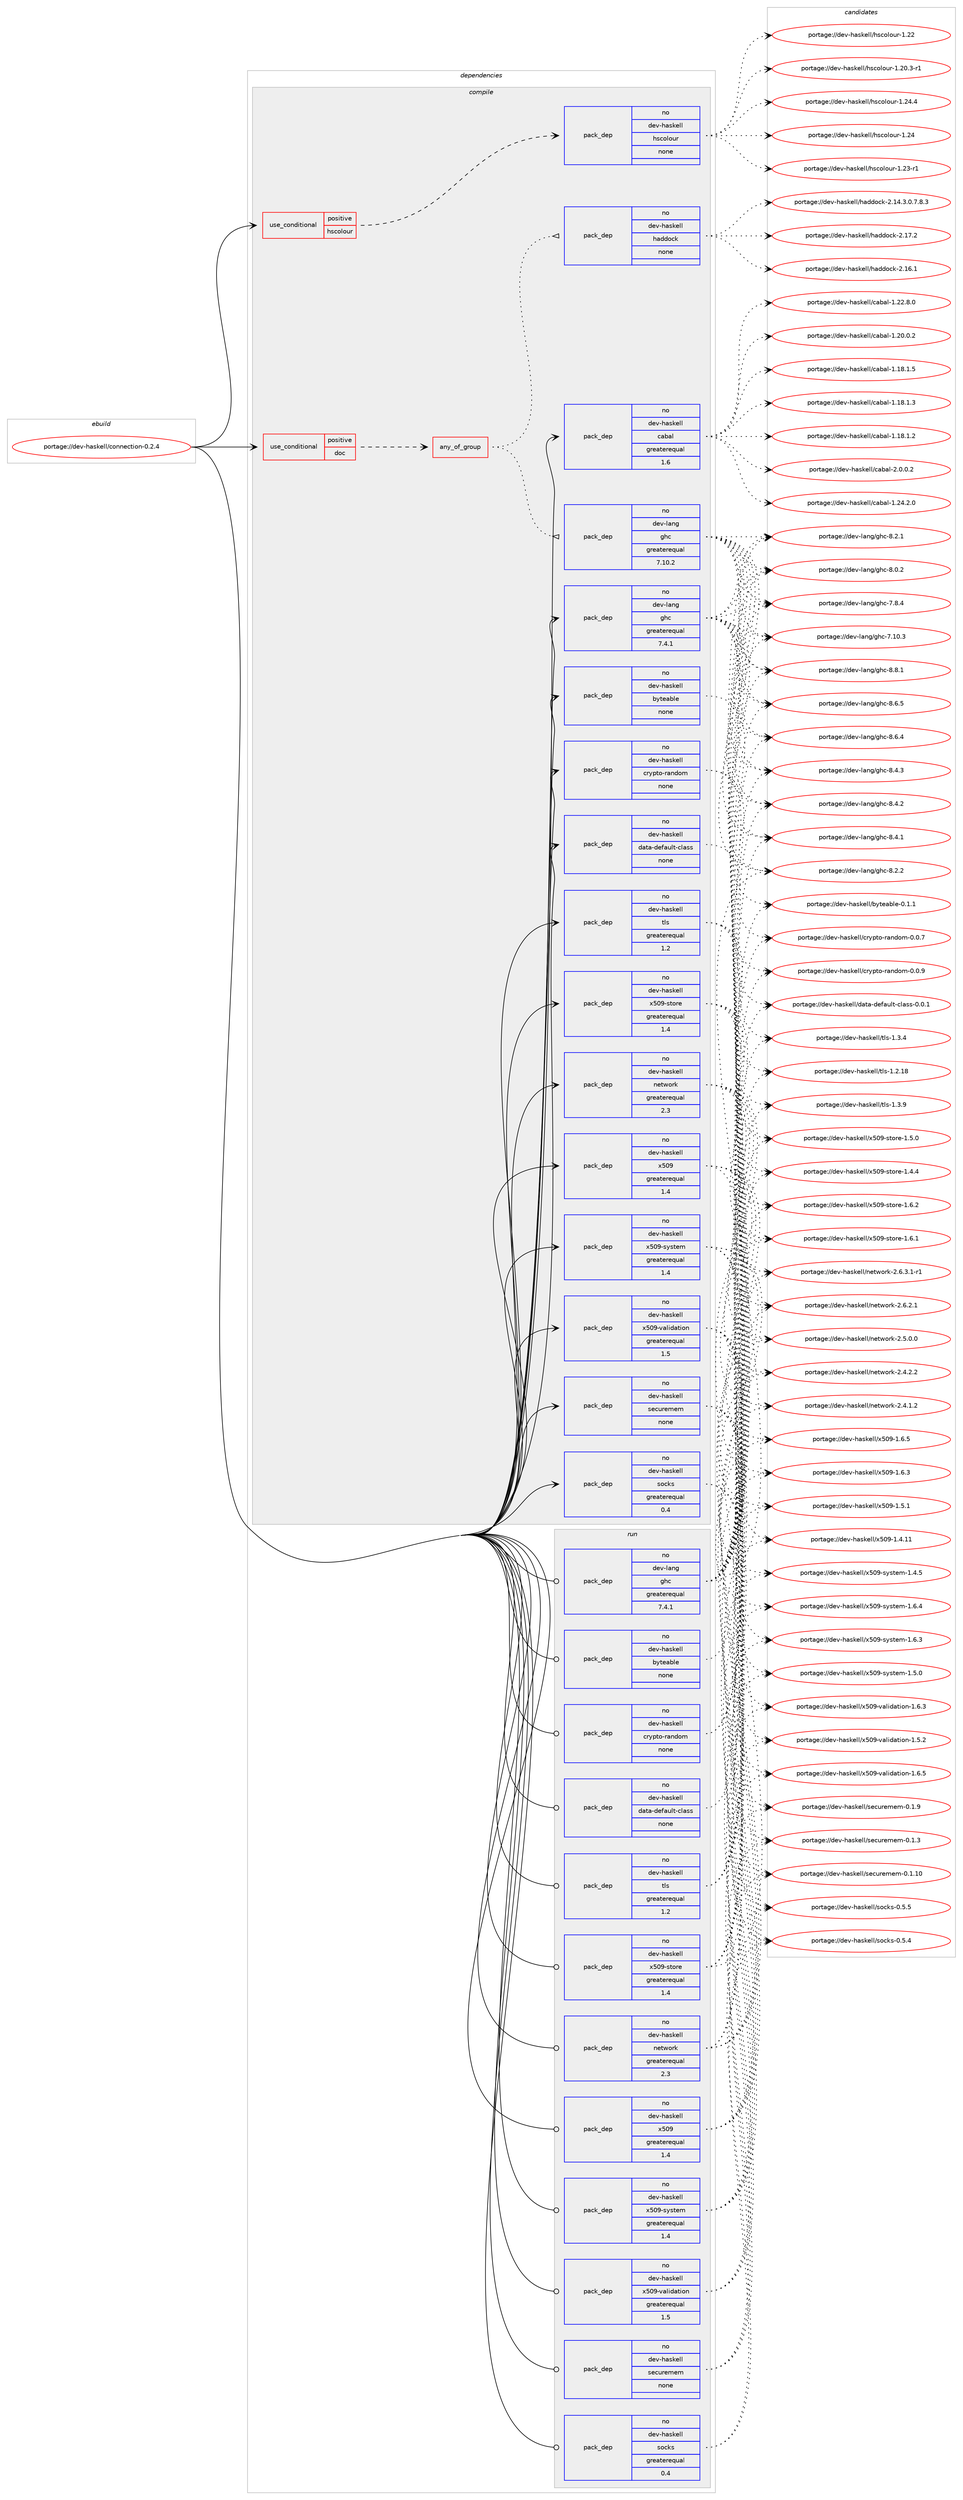 digraph prolog {

# *************
# Graph options
# *************

newrank=true;
concentrate=true;
compound=true;
graph [rankdir=LR,fontname=Helvetica,fontsize=10,ranksep=1.5];#, ranksep=2.5, nodesep=0.2];
edge  [arrowhead=vee];
node  [fontname=Helvetica,fontsize=10];

# **********
# The ebuild
# **********

subgraph cluster_leftcol {
color=gray;
label=<<i>ebuild</i>>;
id [label="portage://dev-haskell/connection-0.2.4", color=red, width=4, href="../dev-haskell/connection-0.2.4.svg"];
}

# ****************
# The dependencies
# ****************

subgraph cluster_midcol {
color=gray;
label=<<i>dependencies</i>>;
subgraph cluster_compile {
fillcolor="#eeeeee";
style=filled;
label=<<i>compile</i>>;
subgraph cond134481 {
dependency566918 [label=<<TABLE BORDER="0" CELLBORDER="1" CELLSPACING="0" CELLPADDING="4"><TR><TD ROWSPAN="3" CELLPADDING="10">use_conditional</TD></TR><TR><TD>positive</TD></TR><TR><TD>doc</TD></TR></TABLE>>, shape=none, color=red];
subgraph any6648 {
dependency566919 [label=<<TABLE BORDER="0" CELLBORDER="1" CELLSPACING="0" CELLPADDING="4"><TR><TD CELLPADDING="10">any_of_group</TD></TR></TABLE>>, shape=none, color=red];subgraph pack425552 {
dependency566920 [label=<<TABLE BORDER="0" CELLBORDER="1" CELLSPACING="0" CELLPADDING="4" WIDTH="220"><TR><TD ROWSPAN="6" CELLPADDING="30">pack_dep</TD></TR><TR><TD WIDTH="110">no</TD></TR><TR><TD>dev-haskell</TD></TR><TR><TD>haddock</TD></TR><TR><TD>none</TD></TR><TR><TD></TD></TR></TABLE>>, shape=none, color=blue];
}
dependency566919:e -> dependency566920:w [weight=20,style="dotted",arrowhead="oinv"];
subgraph pack425553 {
dependency566921 [label=<<TABLE BORDER="0" CELLBORDER="1" CELLSPACING="0" CELLPADDING="4" WIDTH="220"><TR><TD ROWSPAN="6" CELLPADDING="30">pack_dep</TD></TR><TR><TD WIDTH="110">no</TD></TR><TR><TD>dev-lang</TD></TR><TR><TD>ghc</TD></TR><TR><TD>greaterequal</TD></TR><TR><TD>7.10.2</TD></TR></TABLE>>, shape=none, color=blue];
}
dependency566919:e -> dependency566921:w [weight=20,style="dotted",arrowhead="oinv"];
}
dependency566918:e -> dependency566919:w [weight=20,style="dashed",arrowhead="vee"];
}
id:e -> dependency566918:w [weight=20,style="solid",arrowhead="vee"];
subgraph cond134482 {
dependency566922 [label=<<TABLE BORDER="0" CELLBORDER="1" CELLSPACING="0" CELLPADDING="4"><TR><TD ROWSPAN="3" CELLPADDING="10">use_conditional</TD></TR><TR><TD>positive</TD></TR><TR><TD>hscolour</TD></TR></TABLE>>, shape=none, color=red];
subgraph pack425554 {
dependency566923 [label=<<TABLE BORDER="0" CELLBORDER="1" CELLSPACING="0" CELLPADDING="4" WIDTH="220"><TR><TD ROWSPAN="6" CELLPADDING="30">pack_dep</TD></TR><TR><TD WIDTH="110">no</TD></TR><TR><TD>dev-haskell</TD></TR><TR><TD>hscolour</TD></TR><TR><TD>none</TD></TR><TR><TD></TD></TR></TABLE>>, shape=none, color=blue];
}
dependency566922:e -> dependency566923:w [weight=20,style="dashed",arrowhead="vee"];
}
id:e -> dependency566922:w [weight=20,style="solid",arrowhead="vee"];
subgraph pack425555 {
dependency566924 [label=<<TABLE BORDER="0" CELLBORDER="1" CELLSPACING="0" CELLPADDING="4" WIDTH="220"><TR><TD ROWSPAN="6" CELLPADDING="30">pack_dep</TD></TR><TR><TD WIDTH="110">no</TD></TR><TR><TD>dev-haskell</TD></TR><TR><TD>byteable</TD></TR><TR><TD>none</TD></TR><TR><TD></TD></TR></TABLE>>, shape=none, color=blue];
}
id:e -> dependency566924:w [weight=20,style="solid",arrowhead="vee"];
subgraph pack425556 {
dependency566925 [label=<<TABLE BORDER="0" CELLBORDER="1" CELLSPACING="0" CELLPADDING="4" WIDTH="220"><TR><TD ROWSPAN="6" CELLPADDING="30">pack_dep</TD></TR><TR><TD WIDTH="110">no</TD></TR><TR><TD>dev-haskell</TD></TR><TR><TD>cabal</TD></TR><TR><TD>greaterequal</TD></TR><TR><TD>1.6</TD></TR></TABLE>>, shape=none, color=blue];
}
id:e -> dependency566925:w [weight=20,style="solid",arrowhead="vee"];
subgraph pack425557 {
dependency566926 [label=<<TABLE BORDER="0" CELLBORDER="1" CELLSPACING="0" CELLPADDING="4" WIDTH="220"><TR><TD ROWSPAN="6" CELLPADDING="30">pack_dep</TD></TR><TR><TD WIDTH="110">no</TD></TR><TR><TD>dev-haskell</TD></TR><TR><TD>crypto-random</TD></TR><TR><TD>none</TD></TR><TR><TD></TD></TR></TABLE>>, shape=none, color=blue];
}
id:e -> dependency566926:w [weight=20,style="solid",arrowhead="vee"];
subgraph pack425558 {
dependency566927 [label=<<TABLE BORDER="0" CELLBORDER="1" CELLSPACING="0" CELLPADDING="4" WIDTH="220"><TR><TD ROWSPAN="6" CELLPADDING="30">pack_dep</TD></TR><TR><TD WIDTH="110">no</TD></TR><TR><TD>dev-haskell</TD></TR><TR><TD>data-default-class</TD></TR><TR><TD>none</TD></TR><TR><TD></TD></TR></TABLE>>, shape=none, color=blue];
}
id:e -> dependency566927:w [weight=20,style="solid",arrowhead="vee"];
subgraph pack425559 {
dependency566928 [label=<<TABLE BORDER="0" CELLBORDER="1" CELLSPACING="0" CELLPADDING="4" WIDTH="220"><TR><TD ROWSPAN="6" CELLPADDING="30">pack_dep</TD></TR><TR><TD WIDTH="110">no</TD></TR><TR><TD>dev-haskell</TD></TR><TR><TD>network</TD></TR><TR><TD>greaterequal</TD></TR><TR><TD>2.3</TD></TR></TABLE>>, shape=none, color=blue];
}
id:e -> dependency566928:w [weight=20,style="solid",arrowhead="vee"];
subgraph pack425560 {
dependency566929 [label=<<TABLE BORDER="0" CELLBORDER="1" CELLSPACING="0" CELLPADDING="4" WIDTH="220"><TR><TD ROWSPAN="6" CELLPADDING="30">pack_dep</TD></TR><TR><TD WIDTH="110">no</TD></TR><TR><TD>dev-haskell</TD></TR><TR><TD>securemem</TD></TR><TR><TD>none</TD></TR><TR><TD></TD></TR></TABLE>>, shape=none, color=blue];
}
id:e -> dependency566929:w [weight=20,style="solid",arrowhead="vee"];
subgraph pack425561 {
dependency566930 [label=<<TABLE BORDER="0" CELLBORDER="1" CELLSPACING="0" CELLPADDING="4" WIDTH="220"><TR><TD ROWSPAN="6" CELLPADDING="30">pack_dep</TD></TR><TR><TD WIDTH="110">no</TD></TR><TR><TD>dev-haskell</TD></TR><TR><TD>socks</TD></TR><TR><TD>greaterequal</TD></TR><TR><TD>0.4</TD></TR></TABLE>>, shape=none, color=blue];
}
id:e -> dependency566930:w [weight=20,style="solid",arrowhead="vee"];
subgraph pack425562 {
dependency566931 [label=<<TABLE BORDER="0" CELLBORDER="1" CELLSPACING="0" CELLPADDING="4" WIDTH="220"><TR><TD ROWSPAN="6" CELLPADDING="30">pack_dep</TD></TR><TR><TD WIDTH="110">no</TD></TR><TR><TD>dev-haskell</TD></TR><TR><TD>tls</TD></TR><TR><TD>greaterequal</TD></TR><TR><TD>1.2</TD></TR></TABLE>>, shape=none, color=blue];
}
id:e -> dependency566931:w [weight=20,style="solid",arrowhead="vee"];
subgraph pack425563 {
dependency566932 [label=<<TABLE BORDER="0" CELLBORDER="1" CELLSPACING="0" CELLPADDING="4" WIDTH="220"><TR><TD ROWSPAN="6" CELLPADDING="30">pack_dep</TD></TR><TR><TD WIDTH="110">no</TD></TR><TR><TD>dev-haskell</TD></TR><TR><TD>x509</TD></TR><TR><TD>greaterequal</TD></TR><TR><TD>1.4</TD></TR></TABLE>>, shape=none, color=blue];
}
id:e -> dependency566932:w [weight=20,style="solid",arrowhead="vee"];
subgraph pack425564 {
dependency566933 [label=<<TABLE BORDER="0" CELLBORDER="1" CELLSPACING="0" CELLPADDING="4" WIDTH="220"><TR><TD ROWSPAN="6" CELLPADDING="30">pack_dep</TD></TR><TR><TD WIDTH="110">no</TD></TR><TR><TD>dev-haskell</TD></TR><TR><TD>x509-store</TD></TR><TR><TD>greaterequal</TD></TR><TR><TD>1.4</TD></TR></TABLE>>, shape=none, color=blue];
}
id:e -> dependency566933:w [weight=20,style="solid",arrowhead="vee"];
subgraph pack425565 {
dependency566934 [label=<<TABLE BORDER="0" CELLBORDER="1" CELLSPACING="0" CELLPADDING="4" WIDTH="220"><TR><TD ROWSPAN="6" CELLPADDING="30">pack_dep</TD></TR><TR><TD WIDTH="110">no</TD></TR><TR><TD>dev-haskell</TD></TR><TR><TD>x509-system</TD></TR><TR><TD>greaterequal</TD></TR><TR><TD>1.4</TD></TR></TABLE>>, shape=none, color=blue];
}
id:e -> dependency566934:w [weight=20,style="solid",arrowhead="vee"];
subgraph pack425566 {
dependency566935 [label=<<TABLE BORDER="0" CELLBORDER="1" CELLSPACING="0" CELLPADDING="4" WIDTH="220"><TR><TD ROWSPAN="6" CELLPADDING="30">pack_dep</TD></TR><TR><TD WIDTH="110">no</TD></TR><TR><TD>dev-haskell</TD></TR><TR><TD>x509-validation</TD></TR><TR><TD>greaterequal</TD></TR><TR><TD>1.5</TD></TR></TABLE>>, shape=none, color=blue];
}
id:e -> dependency566935:w [weight=20,style="solid",arrowhead="vee"];
subgraph pack425567 {
dependency566936 [label=<<TABLE BORDER="0" CELLBORDER="1" CELLSPACING="0" CELLPADDING="4" WIDTH="220"><TR><TD ROWSPAN="6" CELLPADDING="30">pack_dep</TD></TR><TR><TD WIDTH="110">no</TD></TR><TR><TD>dev-lang</TD></TR><TR><TD>ghc</TD></TR><TR><TD>greaterequal</TD></TR><TR><TD>7.4.1</TD></TR></TABLE>>, shape=none, color=blue];
}
id:e -> dependency566936:w [weight=20,style="solid",arrowhead="vee"];
}
subgraph cluster_compileandrun {
fillcolor="#eeeeee";
style=filled;
label=<<i>compile and run</i>>;
}
subgraph cluster_run {
fillcolor="#eeeeee";
style=filled;
label=<<i>run</i>>;
subgraph pack425568 {
dependency566937 [label=<<TABLE BORDER="0" CELLBORDER="1" CELLSPACING="0" CELLPADDING="4" WIDTH="220"><TR><TD ROWSPAN="6" CELLPADDING="30">pack_dep</TD></TR><TR><TD WIDTH="110">no</TD></TR><TR><TD>dev-haskell</TD></TR><TR><TD>byteable</TD></TR><TR><TD>none</TD></TR><TR><TD></TD></TR></TABLE>>, shape=none, color=blue];
}
id:e -> dependency566937:w [weight=20,style="solid",arrowhead="odot"];
subgraph pack425569 {
dependency566938 [label=<<TABLE BORDER="0" CELLBORDER="1" CELLSPACING="0" CELLPADDING="4" WIDTH="220"><TR><TD ROWSPAN="6" CELLPADDING="30">pack_dep</TD></TR><TR><TD WIDTH="110">no</TD></TR><TR><TD>dev-haskell</TD></TR><TR><TD>crypto-random</TD></TR><TR><TD>none</TD></TR><TR><TD></TD></TR></TABLE>>, shape=none, color=blue];
}
id:e -> dependency566938:w [weight=20,style="solid",arrowhead="odot"];
subgraph pack425570 {
dependency566939 [label=<<TABLE BORDER="0" CELLBORDER="1" CELLSPACING="0" CELLPADDING="4" WIDTH="220"><TR><TD ROWSPAN="6" CELLPADDING="30">pack_dep</TD></TR><TR><TD WIDTH="110">no</TD></TR><TR><TD>dev-haskell</TD></TR><TR><TD>data-default-class</TD></TR><TR><TD>none</TD></TR><TR><TD></TD></TR></TABLE>>, shape=none, color=blue];
}
id:e -> dependency566939:w [weight=20,style="solid",arrowhead="odot"];
subgraph pack425571 {
dependency566940 [label=<<TABLE BORDER="0" CELLBORDER="1" CELLSPACING="0" CELLPADDING="4" WIDTH="220"><TR><TD ROWSPAN="6" CELLPADDING="30">pack_dep</TD></TR><TR><TD WIDTH="110">no</TD></TR><TR><TD>dev-haskell</TD></TR><TR><TD>network</TD></TR><TR><TD>greaterequal</TD></TR><TR><TD>2.3</TD></TR></TABLE>>, shape=none, color=blue];
}
id:e -> dependency566940:w [weight=20,style="solid",arrowhead="odot"];
subgraph pack425572 {
dependency566941 [label=<<TABLE BORDER="0" CELLBORDER="1" CELLSPACING="0" CELLPADDING="4" WIDTH="220"><TR><TD ROWSPAN="6" CELLPADDING="30">pack_dep</TD></TR><TR><TD WIDTH="110">no</TD></TR><TR><TD>dev-haskell</TD></TR><TR><TD>securemem</TD></TR><TR><TD>none</TD></TR><TR><TD></TD></TR></TABLE>>, shape=none, color=blue];
}
id:e -> dependency566941:w [weight=20,style="solid",arrowhead="odot"];
subgraph pack425573 {
dependency566942 [label=<<TABLE BORDER="0" CELLBORDER="1" CELLSPACING="0" CELLPADDING="4" WIDTH="220"><TR><TD ROWSPAN="6" CELLPADDING="30">pack_dep</TD></TR><TR><TD WIDTH="110">no</TD></TR><TR><TD>dev-haskell</TD></TR><TR><TD>socks</TD></TR><TR><TD>greaterequal</TD></TR><TR><TD>0.4</TD></TR></TABLE>>, shape=none, color=blue];
}
id:e -> dependency566942:w [weight=20,style="solid",arrowhead="odot"];
subgraph pack425574 {
dependency566943 [label=<<TABLE BORDER="0" CELLBORDER="1" CELLSPACING="0" CELLPADDING="4" WIDTH="220"><TR><TD ROWSPAN="6" CELLPADDING="30">pack_dep</TD></TR><TR><TD WIDTH="110">no</TD></TR><TR><TD>dev-haskell</TD></TR><TR><TD>tls</TD></TR><TR><TD>greaterequal</TD></TR><TR><TD>1.2</TD></TR></TABLE>>, shape=none, color=blue];
}
id:e -> dependency566943:w [weight=20,style="solid",arrowhead="odot"];
subgraph pack425575 {
dependency566944 [label=<<TABLE BORDER="0" CELLBORDER="1" CELLSPACING="0" CELLPADDING="4" WIDTH="220"><TR><TD ROWSPAN="6" CELLPADDING="30">pack_dep</TD></TR><TR><TD WIDTH="110">no</TD></TR><TR><TD>dev-haskell</TD></TR><TR><TD>x509</TD></TR><TR><TD>greaterequal</TD></TR><TR><TD>1.4</TD></TR></TABLE>>, shape=none, color=blue];
}
id:e -> dependency566944:w [weight=20,style="solid",arrowhead="odot"];
subgraph pack425576 {
dependency566945 [label=<<TABLE BORDER="0" CELLBORDER="1" CELLSPACING="0" CELLPADDING="4" WIDTH="220"><TR><TD ROWSPAN="6" CELLPADDING="30">pack_dep</TD></TR><TR><TD WIDTH="110">no</TD></TR><TR><TD>dev-haskell</TD></TR><TR><TD>x509-store</TD></TR><TR><TD>greaterequal</TD></TR><TR><TD>1.4</TD></TR></TABLE>>, shape=none, color=blue];
}
id:e -> dependency566945:w [weight=20,style="solid",arrowhead="odot"];
subgraph pack425577 {
dependency566946 [label=<<TABLE BORDER="0" CELLBORDER="1" CELLSPACING="0" CELLPADDING="4" WIDTH="220"><TR><TD ROWSPAN="6" CELLPADDING="30">pack_dep</TD></TR><TR><TD WIDTH="110">no</TD></TR><TR><TD>dev-haskell</TD></TR><TR><TD>x509-system</TD></TR><TR><TD>greaterequal</TD></TR><TR><TD>1.4</TD></TR></TABLE>>, shape=none, color=blue];
}
id:e -> dependency566946:w [weight=20,style="solid",arrowhead="odot"];
subgraph pack425578 {
dependency566947 [label=<<TABLE BORDER="0" CELLBORDER="1" CELLSPACING="0" CELLPADDING="4" WIDTH="220"><TR><TD ROWSPAN="6" CELLPADDING="30">pack_dep</TD></TR><TR><TD WIDTH="110">no</TD></TR><TR><TD>dev-haskell</TD></TR><TR><TD>x509-validation</TD></TR><TR><TD>greaterequal</TD></TR><TR><TD>1.5</TD></TR></TABLE>>, shape=none, color=blue];
}
id:e -> dependency566947:w [weight=20,style="solid",arrowhead="odot"];
subgraph pack425579 {
dependency566948 [label=<<TABLE BORDER="0" CELLBORDER="1" CELLSPACING="0" CELLPADDING="4" WIDTH="220"><TR><TD ROWSPAN="6" CELLPADDING="30">pack_dep</TD></TR><TR><TD WIDTH="110">no</TD></TR><TR><TD>dev-lang</TD></TR><TR><TD>ghc</TD></TR><TR><TD>greaterequal</TD></TR><TR><TD>7.4.1</TD></TR></TABLE>>, shape=none, color=blue];
}
id:e -> dependency566948:w [weight=20,style="solid",arrowhead="odot"];
}
}

# **************
# The candidates
# **************

subgraph cluster_choices {
rank=same;
color=gray;
label=<<i>candidates</i>>;

subgraph choice425552 {
color=black;
nodesep=1;
choice100101118451049711510710110810847104971001001119910745504649554650 [label="portage://dev-haskell/haddock-2.17.2", color=red, width=4,href="../dev-haskell/haddock-2.17.2.svg"];
choice100101118451049711510710110810847104971001001119910745504649544649 [label="portage://dev-haskell/haddock-2.16.1", color=red, width=4,href="../dev-haskell/haddock-2.16.1.svg"];
choice1001011184510497115107101108108471049710010011199107455046495246514648465546564651 [label="portage://dev-haskell/haddock-2.14.3.0.7.8.3", color=red, width=4,href="../dev-haskell/haddock-2.14.3.0.7.8.3.svg"];
dependency566920:e -> choice100101118451049711510710110810847104971001001119910745504649554650:w [style=dotted,weight="100"];
dependency566920:e -> choice100101118451049711510710110810847104971001001119910745504649544649:w [style=dotted,weight="100"];
dependency566920:e -> choice1001011184510497115107101108108471049710010011199107455046495246514648465546564651:w [style=dotted,weight="100"];
}
subgraph choice425553 {
color=black;
nodesep=1;
choice10010111845108971101034710310499455646564649 [label="portage://dev-lang/ghc-8.8.1", color=red, width=4,href="../dev-lang/ghc-8.8.1.svg"];
choice10010111845108971101034710310499455646544653 [label="portage://dev-lang/ghc-8.6.5", color=red, width=4,href="../dev-lang/ghc-8.6.5.svg"];
choice10010111845108971101034710310499455646544652 [label="portage://dev-lang/ghc-8.6.4", color=red, width=4,href="../dev-lang/ghc-8.6.4.svg"];
choice10010111845108971101034710310499455646524651 [label="portage://dev-lang/ghc-8.4.3", color=red, width=4,href="../dev-lang/ghc-8.4.3.svg"];
choice10010111845108971101034710310499455646524650 [label="portage://dev-lang/ghc-8.4.2", color=red, width=4,href="../dev-lang/ghc-8.4.2.svg"];
choice10010111845108971101034710310499455646524649 [label="portage://dev-lang/ghc-8.4.1", color=red, width=4,href="../dev-lang/ghc-8.4.1.svg"];
choice10010111845108971101034710310499455646504650 [label="portage://dev-lang/ghc-8.2.2", color=red, width=4,href="../dev-lang/ghc-8.2.2.svg"];
choice10010111845108971101034710310499455646504649 [label="portage://dev-lang/ghc-8.2.1", color=red, width=4,href="../dev-lang/ghc-8.2.1.svg"];
choice10010111845108971101034710310499455646484650 [label="portage://dev-lang/ghc-8.0.2", color=red, width=4,href="../dev-lang/ghc-8.0.2.svg"];
choice10010111845108971101034710310499455546564652 [label="portage://dev-lang/ghc-7.8.4", color=red, width=4,href="../dev-lang/ghc-7.8.4.svg"];
choice1001011184510897110103471031049945554649484651 [label="portage://dev-lang/ghc-7.10.3", color=red, width=4,href="../dev-lang/ghc-7.10.3.svg"];
dependency566921:e -> choice10010111845108971101034710310499455646564649:w [style=dotted,weight="100"];
dependency566921:e -> choice10010111845108971101034710310499455646544653:w [style=dotted,weight="100"];
dependency566921:e -> choice10010111845108971101034710310499455646544652:w [style=dotted,weight="100"];
dependency566921:e -> choice10010111845108971101034710310499455646524651:w [style=dotted,weight="100"];
dependency566921:e -> choice10010111845108971101034710310499455646524650:w [style=dotted,weight="100"];
dependency566921:e -> choice10010111845108971101034710310499455646524649:w [style=dotted,weight="100"];
dependency566921:e -> choice10010111845108971101034710310499455646504650:w [style=dotted,weight="100"];
dependency566921:e -> choice10010111845108971101034710310499455646504649:w [style=dotted,weight="100"];
dependency566921:e -> choice10010111845108971101034710310499455646484650:w [style=dotted,weight="100"];
dependency566921:e -> choice10010111845108971101034710310499455546564652:w [style=dotted,weight="100"];
dependency566921:e -> choice1001011184510897110103471031049945554649484651:w [style=dotted,weight="100"];
}
subgraph choice425554 {
color=black;
nodesep=1;
choice1001011184510497115107101108108471041159911110811111711445494650524652 [label="portage://dev-haskell/hscolour-1.24.4", color=red, width=4,href="../dev-haskell/hscolour-1.24.4.svg"];
choice100101118451049711510710110810847104115991111081111171144549465052 [label="portage://dev-haskell/hscolour-1.24", color=red, width=4,href="../dev-haskell/hscolour-1.24.svg"];
choice1001011184510497115107101108108471041159911110811111711445494650514511449 [label="portage://dev-haskell/hscolour-1.23-r1", color=red, width=4,href="../dev-haskell/hscolour-1.23-r1.svg"];
choice100101118451049711510710110810847104115991111081111171144549465050 [label="portage://dev-haskell/hscolour-1.22", color=red, width=4,href="../dev-haskell/hscolour-1.22.svg"];
choice10010111845104971151071011081084710411599111108111117114454946504846514511449 [label="portage://dev-haskell/hscolour-1.20.3-r1", color=red, width=4,href="../dev-haskell/hscolour-1.20.3-r1.svg"];
dependency566923:e -> choice1001011184510497115107101108108471041159911110811111711445494650524652:w [style=dotted,weight="100"];
dependency566923:e -> choice100101118451049711510710110810847104115991111081111171144549465052:w [style=dotted,weight="100"];
dependency566923:e -> choice1001011184510497115107101108108471041159911110811111711445494650514511449:w [style=dotted,weight="100"];
dependency566923:e -> choice100101118451049711510710110810847104115991111081111171144549465050:w [style=dotted,weight="100"];
dependency566923:e -> choice10010111845104971151071011081084710411599111108111117114454946504846514511449:w [style=dotted,weight="100"];
}
subgraph choice425555 {
color=black;
nodesep=1;
choice100101118451049711510710110810847981211161019798108101454846494649 [label="portage://dev-haskell/byteable-0.1.1", color=red, width=4,href="../dev-haskell/byteable-0.1.1.svg"];
dependency566924:e -> choice100101118451049711510710110810847981211161019798108101454846494649:w [style=dotted,weight="100"];
}
subgraph choice425556 {
color=black;
nodesep=1;
choice100101118451049711510710110810847999798971084550464846484650 [label="portage://dev-haskell/cabal-2.0.0.2", color=red, width=4,href="../dev-haskell/cabal-2.0.0.2.svg"];
choice10010111845104971151071011081084799979897108454946505246504648 [label="portage://dev-haskell/cabal-1.24.2.0", color=red, width=4,href="../dev-haskell/cabal-1.24.2.0.svg"];
choice10010111845104971151071011081084799979897108454946505046564648 [label="portage://dev-haskell/cabal-1.22.8.0", color=red, width=4,href="../dev-haskell/cabal-1.22.8.0.svg"];
choice10010111845104971151071011081084799979897108454946504846484650 [label="portage://dev-haskell/cabal-1.20.0.2", color=red, width=4,href="../dev-haskell/cabal-1.20.0.2.svg"];
choice10010111845104971151071011081084799979897108454946495646494653 [label="portage://dev-haskell/cabal-1.18.1.5", color=red, width=4,href="../dev-haskell/cabal-1.18.1.5.svg"];
choice10010111845104971151071011081084799979897108454946495646494651 [label="portage://dev-haskell/cabal-1.18.1.3", color=red, width=4,href="../dev-haskell/cabal-1.18.1.3.svg"];
choice10010111845104971151071011081084799979897108454946495646494650 [label="portage://dev-haskell/cabal-1.18.1.2", color=red, width=4,href="../dev-haskell/cabal-1.18.1.2.svg"];
dependency566925:e -> choice100101118451049711510710110810847999798971084550464846484650:w [style=dotted,weight="100"];
dependency566925:e -> choice10010111845104971151071011081084799979897108454946505246504648:w [style=dotted,weight="100"];
dependency566925:e -> choice10010111845104971151071011081084799979897108454946505046564648:w [style=dotted,weight="100"];
dependency566925:e -> choice10010111845104971151071011081084799979897108454946504846484650:w [style=dotted,weight="100"];
dependency566925:e -> choice10010111845104971151071011081084799979897108454946495646494653:w [style=dotted,weight="100"];
dependency566925:e -> choice10010111845104971151071011081084799979897108454946495646494651:w [style=dotted,weight="100"];
dependency566925:e -> choice10010111845104971151071011081084799979897108454946495646494650:w [style=dotted,weight="100"];
}
subgraph choice425557 {
color=black;
nodesep=1;
choice100101118451049711510710110810847991141211121161114511497110100111109454846484657 [label="portage://dev-haskell/crypto-random-0.0.9", color=red, width=4,href="../dev-haskell/crypto-random-0.0.9.svg"];
choice100101118451049711510710110810847991141211121161114511497110100111109454846484655 [label="portage://dev-haskell/crypto-random-0.0.7", color=red, width=4,href="../dev-haskell/crypto-random-0.0.7.svg"];
dependency566926:e -> choice100101118451049711510710110810847991141211121161114511497110100111109454846484657:w [style=dotted,weight="100"];
dependency566926:e -> choice100101118451049711510710110810847991141211121161114511497110100111109454846484655:w [style=dotted,weight="100"];
}
subgraph choice425558 {
color=black;
nodesep=1;
choice10010111845104971151071011081084710097116974510010110297117108116459910897115115454846484649 [label="portage://dev-haskell/data-default-class-0.0.1", color=red, width=4,href="../dev-haskell/data-default-class-0.0.1.svg"];
dependency566927:e -> choice10010111845104971151071011081084710097116974510010110297117108116459910897115115454846484649:w [style=dotted,weight="100"];
}
subgraph choice425559 {
color=black;
nodesep=1;
choice10010111845104971151071011081084711010111611911111410745504654465146494511449 [label="portage://dev-haskell/network-2.6.3.1-r1", color=red, width=4,href="../dev-haskell/network-2.6.3.1-r1.svg"];
choice1001011184510497115107101108108471101011161191111141074550465446504649 [label="portage://dev-haskell/network-2.6.2.1", color=red, width=4,href="../dev-haskell/network-2.6.2.1.svg"];
choice1001011184510497115107101108108471101011161191111141074550465346484648 [label="portage://dev-haskell/network-2.5.0.0", color=red, width=4,href="../dev-haskell/network-2.5.0.0.svg"];
choice1001011184510497115107101108108471101011161191111141074550465246504650 [label="portage://dev-haskell/network-2.4.2.2", color=red, width=4,href="../dev-haskell/network-2.4.2.2.svg"];
choice1001011184510497115107101108108471101011161191111141074550465246494650 [label="portage://dev-haskell/network-2.4.1.2", color=red, width=4,href="../dev-haskell/network-2.4.1.2.svg"];
dependency566928:e -> choice10010111845104971151071011081084711010111611911111410745504654465146494511449:w [style=dotted,weight="100"];
dependency566928:e -> choice1001011184510497115107101108108471101011161191111141074550465446504649:w [style=dotted,weight="100"];
dependency566928:e -> choice1001011184510497115107101108108471101011161191111141074550465346484648:w [style=dotted,weight="100"];
dependency566928:e -> choice1001011184510497115107101108108471101011161191111141074550465246504650:w [style=dotted,weight="100"];
dependency566928:e -> choice1001011184510497115107101108108471101011161191111141074550465246494650:w [style=dotted,weight="100"];
}
subgraph choice425560 {
color=black;
nodesep=1;
choice10010111845104971151071011081084711510199117114101109101109454846494657 [label="portage://dev-haskell/securemem-0.1.9", color=red, width=4,href="../dev-haskell/securemem-0.1.9.svg"];
choice10010111845104971151071011081084711510199117114101109101109454846494651 [label="portage://dev-haskell/securemem-0.1.3", color=red, width=4,href="../dev-haskell/securemem-0.1.3.svg"];
choice1001011184510497115107101108108471151019911711410110910110945484649464948 [label="portage://dev-haskell/securemem-0.1.10", color=red, width=4,href="../dev-haskell/securemem-0.1.10.svg"];
dependency566929:e -> choice10010111845104971151071011081084711510199117114101109101109454846494657:w [style=dotted,weight="100"];
dependency566929:e -> choice10010111845104971151071011081084711510199117114101109101109454846494651:w [style=dotted,weight="100"];
dependency566929:e -> choice1001011184510497115107101108108471151019911711410110910110945484649464948:w [style=dotted,weight="100"];
}
subgraph choice425561 {
color=black;
nodesep=1;
choice10010111845104971151071011081084711511199107115454846534653 [label="portage://dev-haskell/socks-0.5.5", color=red, width=4,href="../dev-haskell/socks-0.5.5.svg"];
choice10010111845104971151071011081084711511199107115454846534652 [label="portage://dev-haskell/socks-0.5.4", color=red, width=4,href="../dev-haskell/socks-0.5.4.svg"];
dependency566930:e -> choice10010111845104971151071011081084711511199107115454846534653:w [style=dotted,weight="100"];
dependency566930:e -> choice10010111845104971151071011081084711511199107115454846534652:w [style=dotted,weight="100"];
}
subgraph choice425562 {
color=black;
nodesep=1;
choice100101118451049711510710110810847116108115454946514657 [label="portage://dev-haskell/tls-1.3.9", color=red, width=4,href="../dev-haskell/tls-1.3.9.svg"];
choice100101118451049711510710110810847116108115454946514652 [label="portage://dev-haskell/tls-1.3.4", color=red, width=4,href="../dev-haskell/tls-1.3.4.svg"];
choice10010111845104971151071011081084711610811545494650464956 [label="portage://dev-haskell/tls-1.2.18", color=red, width=4,href="../dev-haskell/tls-1.2.18.svg"];
dependency566931:e -> choice100101118451049711510710110810847116108115454946514657:w [style=dotted,weight="100"];
dependency566931:e -> choice100101118451049711510710110810847116108115454946514652:w [style=dotted,weight="100"];
dependency566931:e -> choice10010111845104971151071011081084711610811545494650464956:w [style=dotted,weight="100"];
}
subgraph choice425563 {
color=black;
nodesep=1;
choice100101118451049711510710110810847120534857454946544653 [label="portage://dev-haskell/x509-1.6.5", color=red, width=4,href="../dev-haskell/x509-1.6.5.svg"];
choice100101118451049711510710110810847120534857454946544651 [label="portage://dev-haskell/x509-1.6.3", color=red, width=4,href="../dev-haskell/x509-1.6.3.svg"];
choice100101118451049711510710110810847120534857454946534649 [label="portage://dev-haskell/x509-1.5.1", color=red, width=4,href="../dev-haskell/x509-1.5.1.svg"];
choice10010111845104971151071011081084712053485745494652464949 [label="portage://dev-haskell/x509-1.4.11", color=red, width=4,href="../dev-haskell/x509-1.4.11.svg"];
dependency566932:e -> choice100101118451049711510710110810847120534857454946544653:w [style=dotted,weight="100"];
dependency566932:e -> choice100101118451049711510710110810847120534857454946544651:w [style=dotted,weight="100"];
dependency566932:e -> choice100101118451049711510710110810847120534857454946534649:w [style=dotted,weight="100"];
dependency566932:e -> choice10010111845104971151071011081084712053485745494652464949:w [style=dotted,weight="100"];
}
subgraph choice425564 {
color=black;
nodesep=1;
choice10010111845104971151071011081084712053485745115116111114101454946544650 [label="portage://dev-haskell/x509-store-1.6.2", color=red, width=4,href="../dev-haskell/x509-store-1.6.2.svg"];
choice10010111845104971151071011081084712053485745115116111114101454946544649 [label="portage://dev-haskell/x509-store-1.6.1", color=red, width=4,href="../dev-haskell/x509-store-1.6.1.svg"];
choice10010111845104971151071011081084712053485745115116111114101454946534648 [label="portage://dev-haskell/x509-store-1.5.0", color=red, width=4,href="../dev-haskell/x509-store-1.5.0.svg"];
choice10010111845104971151071011081084712053485745115116111114101454946524652 [label="portage://dev-haskell/x509-store-1.4.4", color=red, width=4,href="../dev-haskell/x509-store-1.4.4.svg"];
dependency566933:e -> choice10010111845104971151071011081084712053485745115116111114101454946544650:w [style=dotted,weight="100"];
dependency566933:e -> choice10010111845104971151071011081084712053485745115116111114101454946544649:w [style=dotted,weight="100"];
dependency566933:e -> choice10010111845104971151071011081084712053485745115116111114101454946534648:w [style=dotted,weight="100"];
dependency566933:e -> choice10010111845104971151071011081084712053485745115116111114101454946524652:w [style=dotted,weight="100"];
}
subgraph choice425565 {
color=black;
nodesep=1;
choice10010111845104971151071011081084712053485745115121115116101109454946544652 [label="portage://dev-haskell/x509-system-1.6.4", color=red, width=4,href="../dev-haskell/x509-system-1.6.4.svg"];
choice10010111845104971151071011081084712053485745115121115116101109454946544651 [label="portage://dev-haskell/x509-system-1.6.3", color=red, width=4,href="../dev-haskell/x509-system-1.6.3.svg"];
choice10010111845104971151071011081084712053485745115121115116101109454946534648 [label="portage://dev-haskell/x509-system-1.5.0", color=red, width=4,href="../dev-haskell/x509-system-1.5.0.svg"];
choice10010111845104971151071011081084712053485745115121115116101109454946524653 [label="portage://dev-haskell/x509-system-1.4.5", color=red, width=4,href="../dev-haskell/x509-system-1.4.5.svg"];
dependency566934:e -> choice10010111845104971151071011081084712053485745115121115116101109454946544652:w [style=dotted,weight="100"];
dependency566934:e -> choice10010111845104971151071011081084712053485745115121115116101109454946544651:w [style=dotted,weight="100"];
dependency566934:e -> choice10010111845104971151071011081084712053485745115121115116101109454946534648:w [style=dotted,weight="100"];
dependency566934:e -> choice10010111845104971151071011081084712053485745115121115116101109454946524653:w [style=dotted,weight="100"];
}
subgraph choice425566 {
color=black;
nodesep=1;
choice100101118451049711510710110810847120534857451189710810510097116105111110454946544653 [label="portage://dev-haskell/x509-validation-1.6.5", color=red, width=4,href="../dev-haskell/x509-validation-1.6.5.svg"];
choice100101118451049711510710110810847120534857451189710810510097116105111110454946544651 [label="portage://dev-haskell/x509-validation-1.6.3", color=red, width=4,href="../dev-haskell/x509-validation-1.6.3.svg"];
choice100101118451049711510710110810847120534857451189710810510097116105111110454946534650 [label="portage://dev-haskell/x509-validation-1.5.2", color=red, width=4,href="../dev-haskell/x509-validation-1.5.2.svg"];
dependency566935:e -> choice100101118451049711510710110810847120534857451189710810510097116105111110454946544653:w [style=dotted,weight="100"];
dependency566935:e -> choice100101118451049711510710110810847120534857451189710810510097116105111110454946544651:w [style=dotted,weight="100"];
dependency566935:e -> choice100101118451049711510710110810847120534857451189710810510097116105111110454946534650:w [style=dotted,weight="100"];
}
subgraph choice425567 {
color=black;
nodesep=1;
choice10010111845108971101034710310499455646564649 [label="portage://dev-lang/ghc-8.8.1", color=red, width=4,href="../dev-lang/ghc-8.8.1.svg"];
choice10010111845108971101034710310499455646544653 [label="portage://dev-lang/ghc-8.6.5", color=red, width=4,href="../dev-lang/ghc-8.6.5.svg"];
choice10010111845108971101034710310499455646544652 [label="portage://dev-lang/ghc-8.6.4", color=red, width=4,href="../dev-lang/ghc-8.6.4.svg"];
choice10010111845108971101034710310499455646524651 [label="portage://dev-lang/ghc-8.4.3", color=red, width=4,href="../dev-lang/ghc-8.4.3.svg"];
choice10010111845108971101034710310499455646524650 [label="portage://dev-lang/ghc-8.4.2", color=red, width=4,href="../dev-lang/ghc-8.4.2.svg"];
choice10010111845108971101034710310499455646524649 [label="portage://dev-lang/ghc-8.4.1", color=red, width=4,href="../dev-lang/ghc-8.4.1.svg"];
choice10010111845108971101034710310499455646504650 [label="portage://dev-lang/ghc-8.2.2", color=red, width=4,href="../dev-lang/ghc-8.2.2.svg"];
choice10010111845108971101034710310499455646504649 [label="portage://dev-lang/ghc-8.2.1", color=red, width=4,href="../dev-lang/ghc-8.2.1.svg"];
choice10010111845108971101034710310499455646484650 [label="portage://dev-lang/ghc-8.0.2", color=red, width=4,href="../dev-lang/ghc-8.0.2.svg"];
choice10010111845108971101034710310499455546564652 [label="portage://dev-lang/ghc-7.8.4", color=red, width=4,href="../dev-lang/ghc-7.8.4.svg"];
choice1001011184510897110103471031049945554649484651 [label="portage://dev-lang/ghc-7.10.3", color=red, width=4,href="../dev-lang/ghc-7.10.3.svg"];
dependency566936:e -> choice10010111845108971101034710310499455646564649:w [style=dotted,weight="100"];
dependency566936:e -> choice10010111845108971101034710310499455646544653:w [style=dotted,weight="100"];
dependency566936:e -> choice10010111845108971101034710310499455646544652:w [style=dotted,weight="100"];
dependency566936:e -> choice10010111845108971101034710310499455646524651:w [style=dotted,weight="100"];
dependency566936:e -> choice10010111845108971101034710310499455646524650:w [style=dotted,weight="100"];
dependency566936:e -> choice10010111845108971101034710310499455646524649:w [style=dotted,weight="100"];
dependency566936:e -> choice10010111845108971101034710310499455646504650:w [style=dotted,weight="100"];
dependency566936:e -> choice10010111845108971101034710310499455646504649:w [style=dotted,weight="100"];
dependency566936:e -> choice10010111845108971101034710310499455646484650:w [style=dotted,weight="100"];
dependency566936:e -> choice10010111845108971101034710310499455546564652:w [style=dotted,weight="100"];
dependency566936:e -> choice1001011184510897110103471031049945554649484651:w [style=dotted,weight="100"];
}
subgraph choice425568 {
color=black;
nodesep=1;
choice100101118451049711510710110810847981211161019798108101454846494649 [label="portage://dev-haskell/byteable-0.1.1", color=red, width=4,href="../dev-haskell/byteable-0.1.1.svg"];
dependency566937:e -> choice100101118451049711510710110810847981211161019798108101454846494649:w [style=dotted,weight="100"];
}
subgraph choice425569 {
color=black;
nodesep=1;
choice100101118451049711510710110810847991141211121161114511497110100111109454846484657 [label="portage://dev-haskell/crypto-random-0.0.9", color=red, width=4,href="../dev-haskell/crypto-random-0.0.9.svg"];
choice100101118451049711510710110810847991141211121161114511497110100111109454846484655 [label="portage://dev-haskell/crypto-random-0.0.7", color=red, width=4,href="../dev-haskell/crypto-random-0.0.7.svg"];
dependency566938:e -> choice100101118451049711510710110810847991141211121161114511497110100111109454846484657:w [style=dotted,weight="100"];
dependency566938:e -> choice100101118451049711510710110810847991141211121161114511497110100111109454846484655:w [style=dotted,weight="100"];
}
subgraph choice425570 {
color=black;
nodesep=1;
choice10010111845104971151071011081084710097116974510010110297117108116459910897115115454846484649 [label="portage://dev-haskell/data-default-class-0.0.1", color=red, width=4,href="../dev-haskell/data-default-class-0.0.1.svg"];
dependency566939:e -> choice10010111845104971151071011081084710097116974510010110297117108116459910897115115454846484649:w [style=dotted,weight="100"];
}
subgraph choice425571 {
color=black;
nodesep=1;
choice10010111845104971151071011081084711010111611911111410745504654465146494511449 [label="portage://dev-haskell/network-2.6.3.1-r1", color=red, width=4,href="../dev-haskell/network-2.6.3.1-r1.svg"];
choice1001011184510497115107101108108471101011161191111141074550465446504649 [label="portage://dev-haskell/network-2.6.2.1", color=red, width=4,href="../dev-haskell/network-2.6.2.1.svg"];
choice1001011184510497115107101108108471101011161191111141074550465346484648 [label="portage://dev-haskell/network-2.5.0.0", color=red, width=4,href="../dev-haskell/network-2.5.0.0.svg"];
choice1001011184510497115107101108108471101011161191111141074550465246504650 [label="portage://dev-haskell/network-2.4.2.2", color=red, width=4,href="../dev-haskell/network-2.4.2.2.svg"];
choice1001011184510497115107101108108471101011161191111141074550465246494650 [label="portage://dev-haskell/network-2.4.1.2", color=red, width=4,href="../dev-haskell/network-2.4.1.2.svg"];
dependency566940:e -> choice10010111845104971151071011081084711010111611911111410745504654465146494511449:w [style=dotted,weight="100"];
dependency566940:e -> choice1001011184510497115107101108108471101011161191111141074550465446504649:w [style=dotted,weight="100"];
dependency566940:e -> choice1001011184510497115107101108108471101011161191111141074550465346484648:w [style=dotted,weight="100"];
dependency566940:e -> choice1001011184510497115107101108108471101011161191111141074550465246504650:w [style=dotted,weight="100"];
dependency566940:e -> choice1001011184510497115107101108108471101011161191111141074550465246494650:w [style=dotted,weight="100"];
}
subgraph choice425572 {
color=black;
nodesep=1;
choice10010111845104971151071011081084711510199117114101109101109454846494657 [label="portage://dev-haskell/securemem-0.1.9", color=red, width=4,href="../dev-haskell/securemem-0.1.9.svg"];
choice10010111845104971151071011081084711510199117114101109101109454846494651 [label="portage://dev-haskell/securemem-0.1.3", color=red, width=4,href="../dev-haskell/securemem-0.1.3.svg"];
choice1001011184510497115107101108108471151019911711410110910110945484649464948 [label="portage://dev-haskell/securemem-0.1.10", color=red, width=4,href="../dev-haskell/securemem-0.1.10.svg"];
dependency566941:e -> choice10010111845104971151071011081084711510199117114101109101109454846494657:w [style=dotted,weight="100"];
dependency566941:e -> choice10010111845104971151071011081084711510199117114101109101109454846494651:w [style=dotted,weight="100"];
dependency566941:e -> choice1001011184510497115107101108108471151019911711410110910110945484649464948:w [style=dotted,weight="100"];
}
subgraph choice425573 {
color=black;
nodesep=1;
choice10010111845104971151071011081084711511199107115454846534653 [label="portage://dev-haskell/socks-0.5.5", color=red, width=4,href="../dev-haskell/socks-0.5.5.svg"];
choice10010111845104971151071011081084711511199107115454846534652 [label="portage://dev-haskell/socks-0.5.4", color=red, width=4,href="../dev-haskell/socks-0.5.4.svg"];
dependency566942:e -> choice10010111845104971151071011081084711511199107115454846534653:w [style=dotted,weight="100"];
dependency566942:e -> choice10010111845104971151071011081084711511199107115454846534652:w [style=dotted,weight="100"];
}
subgraph choice425574 {
color=black;
nodesep=1;
choice100101118451049711510710110810847116108115454946514657 [label="portage://dev-haskell/tls-1.3.9", color=red, width=4,href="../dev-haskell/tls-1.3.9.svg"];
choice100101118451049711510710110810847116108115454946514652 [label="portage://dev-haskell/tls-1.3.4", color=red, width=4,href="../dev-haskell/tls-1.3.4.svg"];
choice10010111845104971151071011081084711610811545494650464956 [label="portage://dev-haskell/tls-1.2.18", color=red, width=4,href="../dev-haskell/tls-1.2.18.svg"];
dependency566943:e -> choice100101118451049711510710110810847116108115454946514657:w [style=dotted,weight="100"];
dependency566943:e -> choice100101118451049711510710110810847116108115454946514652:w [style=dotted,weight="100"];
dependency566943:e -> choice10010111845104971151071011081084711610811545494650464956:w [style=dotted,weight="100"];
}
subgraph choice425575 {
color=black;
nodesep=1;
choice100101118451049711510710110810847120534857454946544653 [label="portage://dev-haskell/x509-1.6.5", color=red, width=4,href="../dev-haskell/x509-1.6.5.svg"];
choice100101118451049711510710110810847120534857454946544651 [label="portage://dev-haskell/x509-1.6.3", color=red, width=4,href="../dev-haskell/x509-1.6.3.svg"];
choice100101118451049711510710110810847120534857454946534649 [label="portage://dev-haskell/x509-1.5.1", color=red, width=4,href="../dev-haskell/x509-1.5.1.svg"];
choice10010111845104971151071011081084712053485745494652464949 [label="portage://dev-haskell/x509-1.4.11", color=red, width=4,href="../dev-haskell/x509-1.4.11.svg"];
dependency566944:e -> choice100101118451049711510710110810847120534857454946544653:w [style=dotted,weight="100"];
dependency566944:e -> choice100101118451049711510710110810847120534857454946544651:w [style=dotted,weight="100"];
dependency566944:e -> choice100101118451049711510710110810847120534857454946534649:w [style=dotted,weight="100"];
dependency566944:e -> choice10010111845104971151071011081084712053485745494652464949:w [style=dotted,weight="100"];
}
subgraph choice425576 {
color=black;
nodesep=1;
choice10010111845104971151071011081084712053485745115116111114101454946544650 [label="portage://dev-haskell/x509-store-1.6.2", color=red, width=4,href="../dev-haskell/x509-store-1.6.2.svg"];
choice10010111845104971151071011081084712053485745115116111114101454946544649 [label="portage://dev-haskell/x509-store-1.6.1", color=red, width=4,href="../dev-haskell/x509-store-1.6.1.svg"];
choice10010111845104971151071011081084712053485745115116111114101454946534648 [label="portage://dev-haskell/x509-store-1.5.0", color=red, width=4,href="../dev-haskell/x509-store-1.5.0.svg"];
choice10010111845104971151071011081084712053485745115116111114101454946524652 [label="portage://dev-haskell/x509-store-1.4.4", color=red, width=4,href="../dev-haskell/x509-store-1.4.4.svg"];
dependency566945:e -> choice10010111845104971151071011081084712053485745115116111114101454946544650:w [style=dotted,weight="100"];
dependency566945:e -> choice10010111845104971151071011081084712053485745115116111114101454946544649:w [style=dotted,weight="100"];
dependency566945:e -> choice10010111845104971151071011081084712053485745115116111114101454946534648:w [style=dotted,weight="100"];
dependency566945:e -> choice10010111845104971151071011081084712053485745115116111114101454946524652:w [style=dotted,weight="100"];
}
subgraph choice425577 {
color=black;
nodesep=1;
choice10010111845104971151071011081084712053485745115121115116101109454946544652 [label="portage://dev-haskell/x509-system-1.6.4", color=red, width=4,href="../dev-haskell/x509-system-1.6.4.svg"];
choice10010111845104971151071011081084712053485745115121115116101109454946544651 [label="portage://dev-haskell/x509-system-1.6.3", color=red, width=4,href="../dev-haskell/x509-system-1.6.3.svg"];
choice10010111845104971151071011081084712053485745115121115116101109454946534648 [label="portage://dev-haskell/x509-system-1.5.0", color=red, width=4,href="../dev-haskell/x509-system-1.5.0.svg"];
choice10010111845104971151071011081084712053485745115121115116101109454946524653 [label="portage://dev-haskell/x509-system-1.4.5", color=red, width=4,href="../dev-haskell/x509-system-1.4.5.svg"];
dependency566946:e -> choice10010111845104971151071011081084712053485745115121115116101109454946544652:w [style=dotted,weight="100"];
dependency566946:e -> choice10010111845104971151071011081084712053485745115121115116101109454946544651:w [style=dotted,weight="100"];
dependency566946:e -> choice10010111845104971151071011081084712053485745115121115116101109454946534648:w [style=dotted,weight="100"];
dependency566946:e -> choice10010111845104971151071011081084712053485745115121115116101109454946524653:w [style=dotted,weight="100"];
}
subgraph choice425578 {
color=black;
nodesep=1;
choice100101118451049711510710110810847120534857451189710810510097116105111110454946544653 [label="portage://dev-haskell/x509-validation-1.6.5", color=red, width=4,href="../dev-haskell/x509-validation-1.6.5.svg"];
choice100101118451049711510710110810847120534857451189710810510097116105111110454946544651 [label="portage://dev-haskell/x509-validation-1.6.3", color=red, width=4,href="../dev-haskell/x509-validation-1.6.3.svg"];
choice100101118451049711510710110810847120534857451189710810510097116105111110454946534650 [label="portage://dev-haskell/x509-validation-1.5.2", color=red, width=4,href="../dev-haskell/x509-validation-1.5.2.svg"];
dependency566947:e -> choice100101118451049711510710110810847120534857451189710810510097116105111110454946544653:w [style=dotted,weight="100"];
dependency566947:e -> choice100101118451049711510710110810847120534857451189710810510097116105111110454946544651:w [style=dotted,weight="100"];
dependency566947:e -> choice100101118451049711510710110810847120534857451189710810510097116105111110454946534650:w [style=dotted,weight="100"];
}
subgraph choice425579 {
color=black;
nodesep=1;
choice10010111845108971101034710310499455646564649 [label="portage://dev-lang/ghc-8.8.1", color=red, width=4,href="../dev-lang/ghc-8.8.1.svg"];
choice10010111845108971101034710310499455646544653 [label="portage://dev-lang/ghc-8.6.5", color=red, width=4,href="../dev-lang/ghc-8.6.5.svg"];
choice10010111845108971101034710310499455646544652 [label="portage://dev-lang/ghc-8.6.4", color=red, width=4,href="../dev-lang/ghc-8.6.4.svg"];
choice10010111845108971101034710310499455646524651 [label="portage://dev-lang/ghc-8.4.3", color=red, width=4,href="../dev-lang/ghc-8.4.3.svg"];
choice10010111845108971101034710310499455646524650 [label="portage://dev-lang/ghc-8.4.2", color=red, width=4,href="../dev-lang/ghc-8.4.2.svg"];
choice10010111845108971101034710310499455646524649 [label="portage://dev-lang/ghc-8.4.1", color=red, width=4,href="../dev-lang/ghc-8.4.1.svg"];
choice10010111845108971101034710310499455646504650 [label="portage://dev-lang/ghc-8.2.2", color=red, width=4,href="../dev-lang/ghc-8.2.2.svg"];
choice10010111845108971101034710310499455646504649 [label="portage://dev-lang/ghc-8.2.1", color=red, width=4,href="../dev-lang/ghc-8.2.1.svg"];
choice10010111845108971101034710310499455646484650 [label="portage://dev-lang/ghc-8.0.2", color=red, width=4,href="../dev-lang/ghc-8.0.2.svg"];
choice10010111845108971101034710310499455546564652 [label="portage://dev-lang/ghc-7.8.4", color=red, width=4,href="../dev-lang/ghc-7.8.4.svg"];
choice1001011184510897110103471031049945554649484651 [label="portage://dev-lang/ghc-7.10.3", color=red, width=4,href="../dev-lang/ghc-7.10.3.svg"];
dependency566948:e -> choice10010111845108971101034710310499455646564649:w [style=dotted,weight="100"];
dependency566948:e -> choice10010111845108971101034710310499455646544653:w [style=dotted,weight="100"];
dependency566948:e -> choice10010111845108971101034710310499455646544652:w [style=dotted,weight="100"];
dependency566948:e -> choice10010111845108971101034710310499455646524651:w [style=dotted,weight="100"];
dependency566948:e -> choice10010111845108971101034710310499455646524650:w [style=dotted,weight="100"];
dependency566948:e -> choice10010111845108971101034710310499455646524649:w [style=dotted,weight="100"];
dependency566948:e -> choice10010111845108971101034710310499455646504650:w [style=dotted,weight="100"];
dependency566948:e -> choice10010111845108971101034710310499455646504649:w [style=dotted,weight="100"];
dependency566948:e -> choice10010111845108971101034710310499455646484650:w [style=dotted,weight="100"];
dependency566948:e -> choice10010111845108971101034710310499455546564652:w [style=dotted,weight="100"];
dependency566948:e -> choice1001011184510897110103471031049945554649484651:w [style=dotted,weight="100"];
}
}

}
